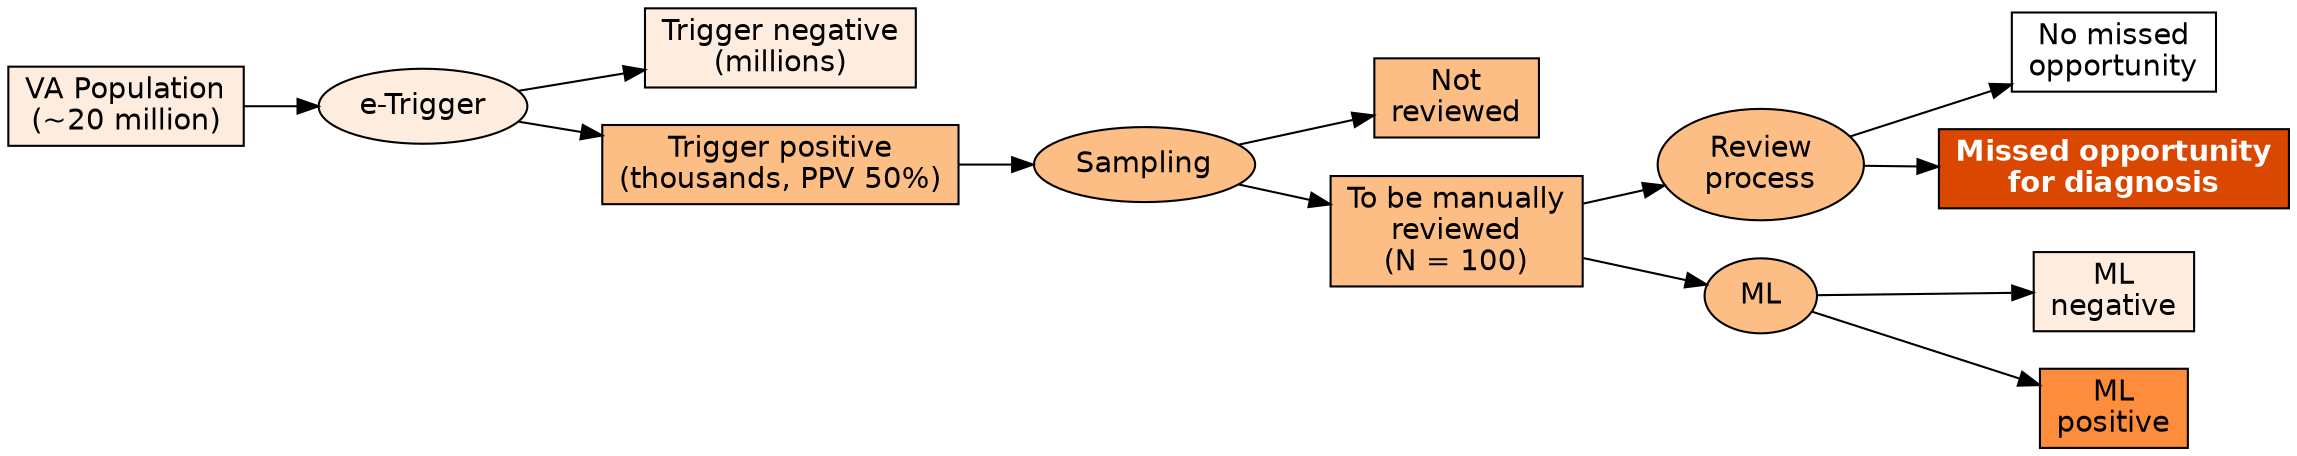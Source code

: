 digraph G {

node [style = filled, fillcolor="white", fontname="Helvetica", colorscheme="oranges4"]
rankdir = "LR";


// Rectangles for number of charts

twentyMillion [shape="rectangle", label="VA Population\n(~20 million)", fillcolor=1];
millionsNeg [shape="rectangle", label="Trigger negative\n(millions)", fillcolor=1];
thousands [shape="rectangle", label="Trigger positive\n(thousands, PPV 50%)", fillcolor=2];
notReview [shape="rectangle" label="Not\nreviewed", fillcolor=2];
hundredReview [shape="rectangle", label="To be manually\nreviewed\n(N = 100)", fillcolor=2];
noMissedOD [shape="rectangle", label="No missed\nopportunity"];
MissedOD [shape="rectangle", label="Missed opportunity\nfor diagnosis", fillcolor=4, fontcolor="white", fontname="Helvetica-Bold"];

mlneg [shape="rectangle", fillcolor=1, label="ML\nnegative"];
mlpos [shape="rectangle", fillcolor=3, label="ML\npositive"];  // color 3 is used only for ML +


// Ovals for processes (in degree 1, out degree 2)

trig [label="e-Trigger", fillcolor=1];
rev [label="Review\nprocess", fillcolor=2];
Sampling [fillcolor=2];
ML [fillcolor=2];


// Edges

twentyMillion -> trig;
trig -> millionsNeg;
trig -> thousands;

thousands -> Sampling;
Sampling -> notReview;
Sampling -> hundredReview;

hundredReview -> rev;
rev -> noMissedOD;
rev -> MissedOD;

hundredReview -> ML;
ML -> mlneg;
ML -> mlpos;

}
